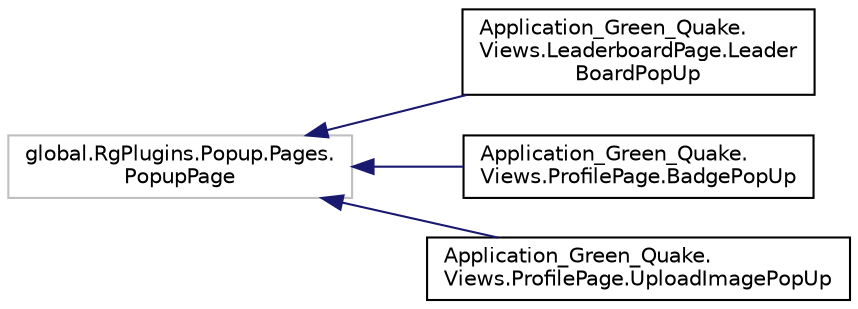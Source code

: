 digraph "Graphical Class Hierarchy"
{
 // LATEX_PDF_SIZE
  edge [fontname="Helvetica",fontsize="10",labelfontname="Helvetica",labelfontsize="10"];
  node [fontname="Helvetica",fontsize="10",shape=record];
  rankdir="LR";
  Node790 [label="global.RgPlugins.Popup.Pages.\lPopupPage",height=0.2,width=0.4,color="grey75", fillcolor="white", style="filled",tooltip=" "];
  Node790 -> Node0 [dir="back",color="midnightblue",fontsize="10",style="solid",fontname="Helvetica"];
  Node0 [label="Application_Green_Quake.\lViews.LeaderboardPage.Leader\lBoardPopUp",height=0.2,width=0.4,color="black", fillcolor="white", style="filled",URL="$class_application___green___quake_1_1_views_1_1_leaderboard_page_1_1_leader_board_pop_up.html",tooltip=" "];
  Node790 -> Node792 [dir="back",color="midnightblue",fontsize="10",style="solid",fontname="Helvetica"];
  Node792 [label="Application_Green_Quake.\lViews.ProfilePage.BadgePopUp",height=0.2,width=0.4,color="black", fillcolor="white", style="filled",URL="$class_application___green___quake_1_1_views_1_1_profile_page_1_1_badge_pop_up.html",tooltip=" "];
  Node790 -> Node793 [dir="back",color="midnightblue",fontsize="10",style="solid",fontname="Helvetica"];
  Node793 [label="Application_Green_Quake.\lViews.ProfilePage.UploadImagePopUp",height=0.2,width=0.4,color="black", fillcolor="white", style="filled",URL="$class_application___green___quake_1_1_views_1_1_profile_page_1_1_upload_image_pop_up.html",tooltip=" "];
}
